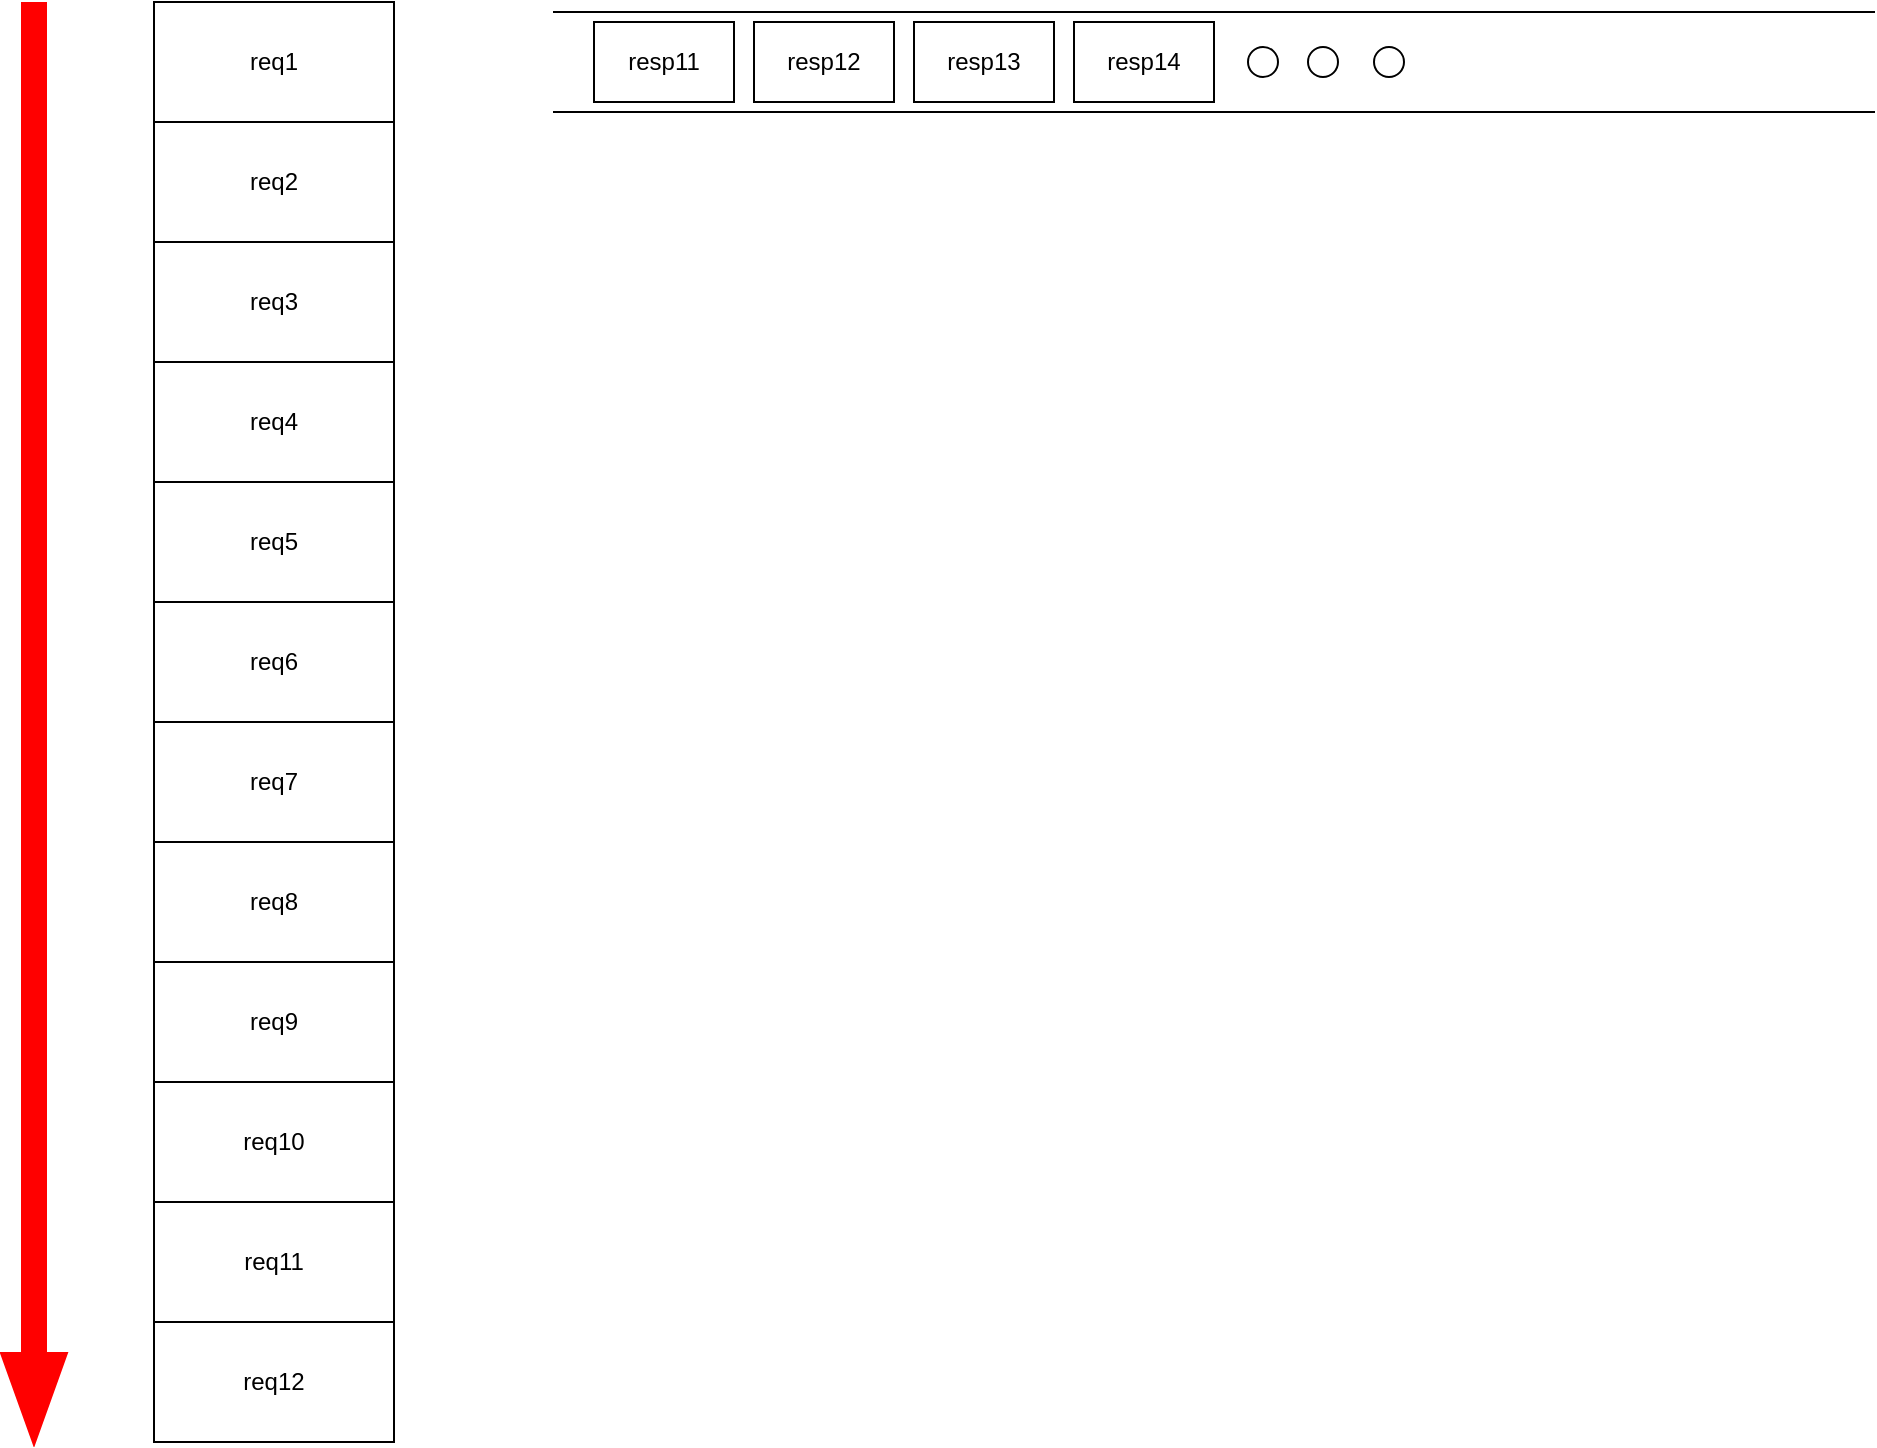 <mxfile version="20.2.4" type="github">
  <diagram id="CEhHERqnVkYraUOetQR8" name="第 1 页">
    <mxGraphModel dx="883" dy="589" grid="1" gridSize="10" guides="1" tooltips="1" connect="1" arrows="1" fold="1" page="1" pageScale="1" pageWidth="827" pageHeight="1169" math="0" shadow="0">
      <root>
        <mxCell id="0" />
        <mxCell id="1" parent="0" />
        <mxCell id="UEkjU5cYx91M-_5c_535-78" value="req1" style="rounded=0;whiteSpace=wrap;html=1;" vertex="1" parent="1">
          <mxGeometry x="250" y="240" width="120" height="60" as="geometry" />
        </mxCell>
        <mxCell id="UEkjU5cYx91M-_5c_535-80" value="req2" style="rounded=0;whiteSpace=wrap;html=1;" vertex="1" parent="1">
          <mxGeometry x="250" y="300" width="120" height="60" as="geometry" />
        </mxCell>
        <mxCell id="UEkjU5cYx91M-_5c_535-81" value="req3" style="rounded=0;whiteSpace=wrap;html=1;" vertex="1" parent="1">
          <mxGeometry x="250" y="360" width="120" height="60" as="geometry" />
        </mxCell>
        <mxCell id="UEkjU5cYx91M-_5c_535-88" value="req4" style="rounded=0;whiteSpace=wrap;html=1;" vertex="1" parent="1">
          <mxGeometry x="250" y="420" width="120" height="60" as="geometry" />
        </mxCell>
        <mxCell id="UEkjU5cYx91M-_5c_535-89" value="req5" style="rounded=0;whiteSpace=wrap;html=1;" vertex="1" parent="1">
          <mxGeometry x="250" y="480" width="120" height="60" as="geometry" />
        </mxCell>
        <mxCell id="UEkjU5cYx91M-_5c_535-90" value="req6" style="rounded=0;whiteSpace=wrap;html=1;" vertex="1" parent="1">
          <mxGeometry x="250" y="540" width="120" height="60" as="geometry" />
        </mxCell>
        <mxCell id="UEkjU5cYx91M-_5c_535-91" value="req7" style="rounded=0;whiteSpace=wrap;html=1;" vertex="1" parent="1">
          <mxGeometry x="250" y="600" width="120" height="60" as="geometry" />
        </mxCell>
        <mxCell id="UEkjU5cYx91M-_5c_535-92" value="req8" style="rounded=0;whiteSpace=wrap;html=1;" vertex="1" parent="1">
          <mxGeometry x="250" y="660" width="120" height="60" as="geometry" />
        </mxCell>
        <mxCell id="UEkjU5cYx91M-_5c_535-93" value="req9" style="rounded=0;whiteSpace=wrap;html=1;" vertex="1" parent="1">
          <mxGeometry x="250" y="720" width="120" height="60" as="geometry" />
        </mxCell>
        <mxCell id="UEkjU5cYx91M-_5c_535-94" value="req10" style="rounded=0;whiteSpace=wrap;html=1;" vertex="1" parent="1">
          <mxGeometry x="250" y="780" width="120" height="60" as="geometry" />
        </mxCell>
        <mxCell id="UEkjU5cYx91M-_5c_535-95" value="req11" style="rounded=0;whiteSpace=wrap;html=1;" vertex="1" parent="1">
          <mxGeometry x="250" y="840" width="120" height="60" as="geometry" />
        </mxCell>
        <mxCell id="UEkjU5cYx91M-_5c_535-96" value="req12" style="rounded=0;whiteSpace=wrap;html=1;" vertex="1" parent="1">
          <mxGeometry x="250" y="900" width="120" height="60" as="geometry" />
        </mxCell>
        <mxCell id="UEkjU5cYx91M-_5c_535-97" value="" style="endArrow=block;html=1;rounded=0;fillColor=#FF0000;endFill=0;strokeColor=#FF0000;shape=flexArrow;width=12;endSize=15;" edge="1" parent="1">
          <mxGeometry width="50" height="50" relative="1" as="geometry">
            <mxPoint x="190" y="240" as="sourcePoint" />
            <mxPoint x="190" y="962" as="targetPoint" />
          </mxGeometry>
        </mxCell>
        <mxCell id="UEkjU5cYx91M-_5c_535-99" value="" style="shape=partialRectangle;whiteSpace=wrap;html=1;left=0;right=0;fillColor=none;" vertex="1" parent="1">
          <mxGeometry x="450" y="245" width="660" height="50" as="geometry" />
        </mxCell>
        <mxCell id="UEkjU5cYx91M-_5c_535-100" value="resp11" style="rounded=0;whiteSpace=wrap;html=1;" vertex="1" parent="1">
          <mxGeometry x="470" y="250" width="70" height="40" as="geometry" />
        </mxCell>
        <mxCell id="UEkjU5cYx91M-_5c_535-101" value="resp12" style="rounded=0;whiteSpace=wrap;html=1;" vertex="1" parent="1">
          <mxGeometry x="550" y="250" width="70" height="40" as="geometry" />
        </mxCell>
        <mxCell id="UEkjU5cYx91M-_5c_535-102" value="resp13" style="rounded=0;whiteSpace=wrap;html=1;" vertex="1" parent="1">
          <mxGeometry x="630" y="250" width="70" height="40" as="geometry" />
        </mxCell>
        <mxCell id="UEkjU5cYx91M-_5c_535-103" value="resp14" style="rounded=0;whiteSpace=wrap;html=1;" vertex="1" parent="1">
          <mxGeometry x="710" y="250" width="70" height="40" as="geometry" />
        </mxCell>
        <mxCell id="UEkjU5cYx91M-_5c_535-104" value="" style="ellipse;whiteSpace=wrap;html=1;aspect=fixed;" vertex="1" parent="1">
          <mxGeometry x="797" y="262.5" width="15" height="15" as="geometry" />
        </mxCell>
        <mxCell id="UEkjU5cYx91M-_5c_535-105" value="" style="ellipse;whiteSpace=wrap;html=1;aspect=fixed;" vertex="1" parent="1">
          <mxGeometry x="827" y="262.5" width="15" height="15" as="geometry" />
        </mxCell>
        <mxCell id="UEkjU5cYx91M-_5c_535-106" value="" style="ellipse;whiteSpace=wrap;html=1;aspect=fixed;" vertex="1" parent="1">
          <mxGeometry x="860" y="262.5" width="15" height="15" as="geometry" />
        </mxCell>
      </root>
    </mxGraphModel>
  </diagram>
</mxfile>
